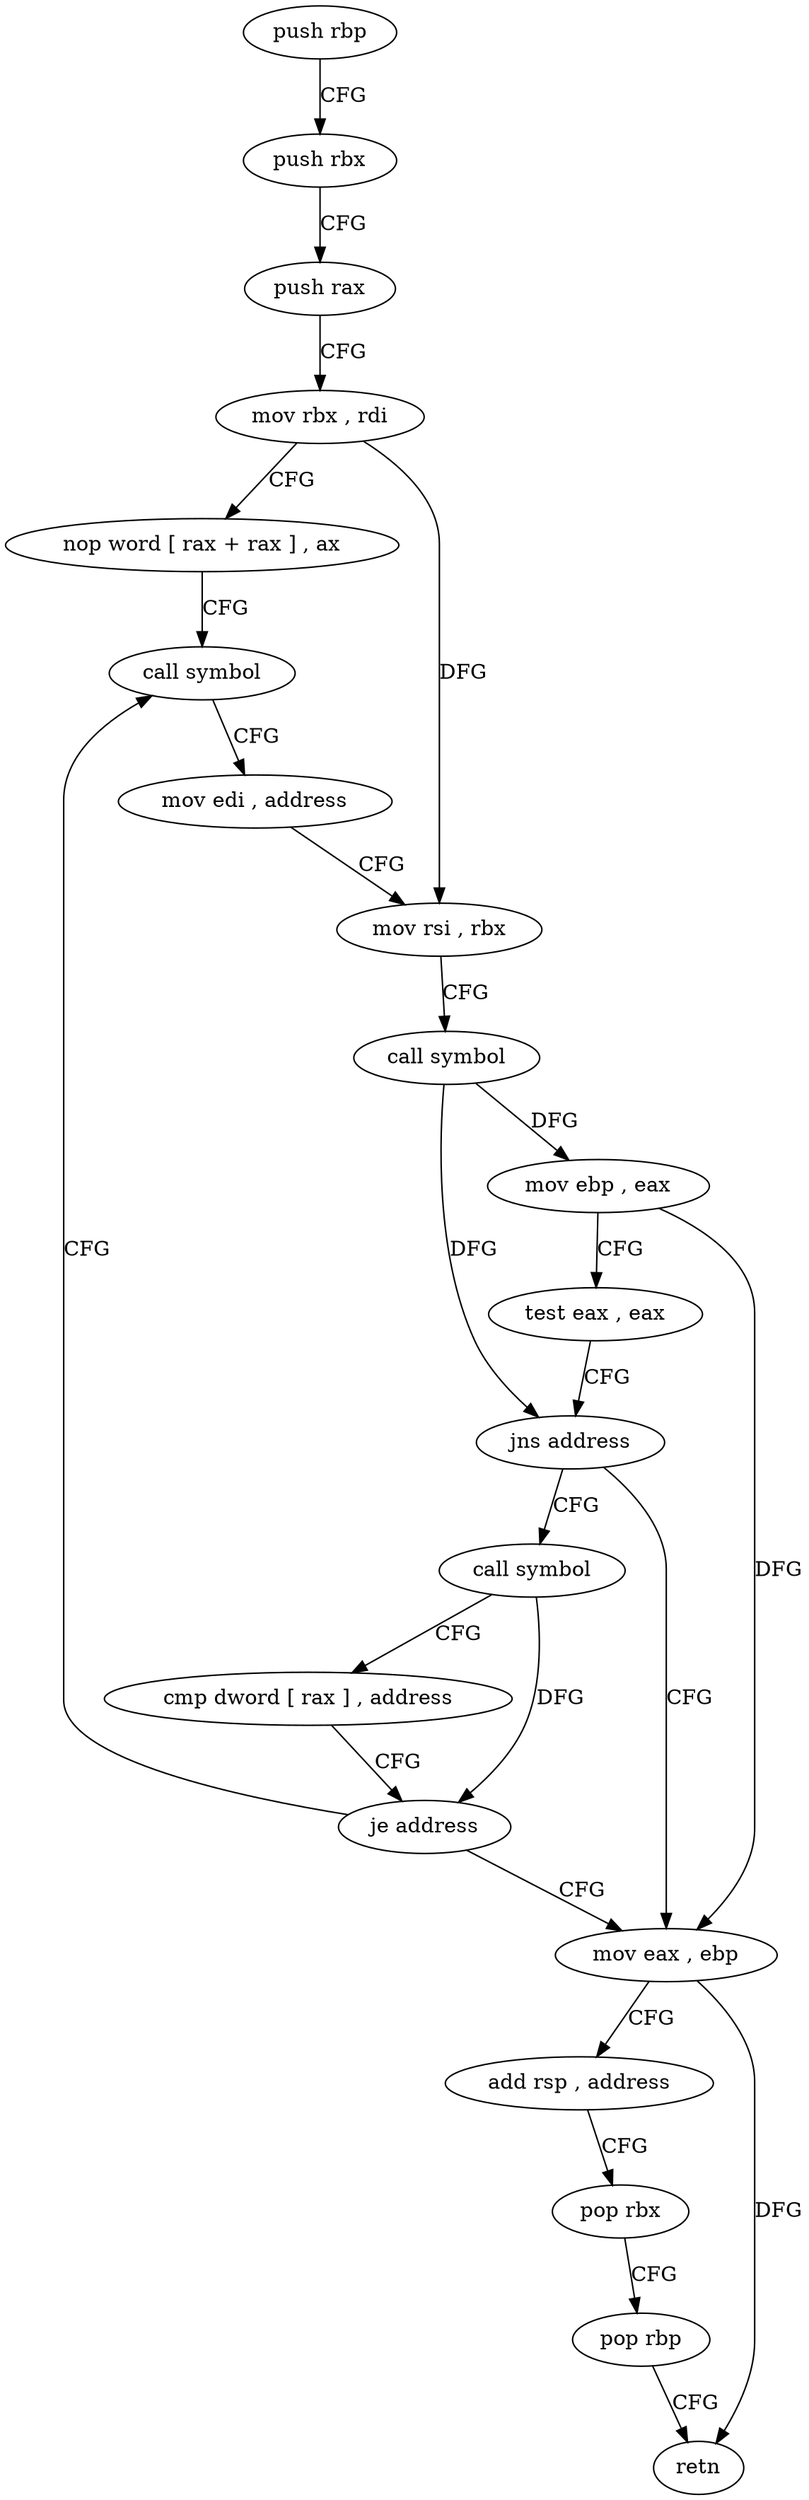 digraph "func" {
"4207440" [label = "push rbp" ]
"4207441" [label = "push rbx" ]
"4207442" [label = "push rax" ]
"4207443" [label = "mov rbx , rdi" ]
"4207446" [label = "nop word [ rax + rax ] , ax" ]
"4207456" [label = "call symbol" ]
"4207490" [label = "mov eax , ebp" ]
"4207492" [label = "add rsp , address" ]
"4207496" [label = "pop rbx" ]
"4207497" [label = "pop rbp" ]
"4207498" [label = "retn" ]
"4207480" [label = "call symbol" ]
"4207485" [label = "cmp dword [ rax ] , address" ]
"4207488" [label = "je address" ]
"4207461" [label = "mov edi , address" ]
"4207466" [label = "mov rsi , rbx" ]
"4207469" [label = "call symbol" ]
"4207474" [label = "mov ebp , eax" ]
"4207476" [label = "test eax , eax" ]
"4207478" [label = "jns address" ]
"4207440" -> "4207441" [ label = "CFG" ]
"4207441" -> "4207442" [ label = "CFG" ]
"4207442" -> "4207443" [ label = "CFG" ]
"4207443" -> "4207446" [ label = "CFG" ]
"4207443" -> "4207466" [ label = "DFG" ]
"4207446" -> "4207456" [ label = "CFG" ]
"4207456" -> "4207461" [ label = "CFG" ]
"4207490" -> "4207492" [ label = "CFG" ]
"4207490" -> "4207498" [ label = "DFG" ]
"4207492" -> "4207496" [ label = "CFG" ]
"4207496" -> "4207497" [ label = "CFG" ]
"4207497" -> "4207498" [ label = "CFG" ]
"4207480" -> "4207485" [ label = "CFG" ]
"4207480" -> "4207488" [ label = "DFG" ]
"4207485" -> "4207488" [ label = "CFG" ]
"4207488" -> "4207456" [ label = "CFG" ]
"4207488" -> "4207490" [ label = "CFG" ]
"4207461" -> "4207466" [ label = "CFG" ]
"4207466" -> "4207469" [ label = "CFG" ]
"4207469" -> "4207474" [ label = "DFG" ]
"4207469" -> "4207478" [ label = "DFG" ]
"4207474" -> "4207476" [ label = "CFG" ]
"4207474" -> "4207490" [ label = "DFG" ]
"4207476" -> "4207478" [ label = "CFG" ]
"4207478" -> "4207490" [ label = "CFG" ]
"4207478" -> "4207480" [ label = "CFG" ]
}
